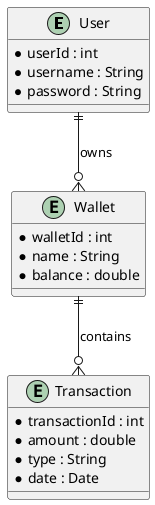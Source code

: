 @startuml
entity "User" {
  * userId : int
  * username : String
  * password : String
}

entity "Wallet" {
  * walletId : int
  * name : String
  * balance : double
}

entity "Transaction" {
  * transactionId : int
  * amount : double
  * type : String
  * date : Date
}

User ||--o{ Wallet : owns
Wallet ||--o{ Transaction : contains
@enduml
